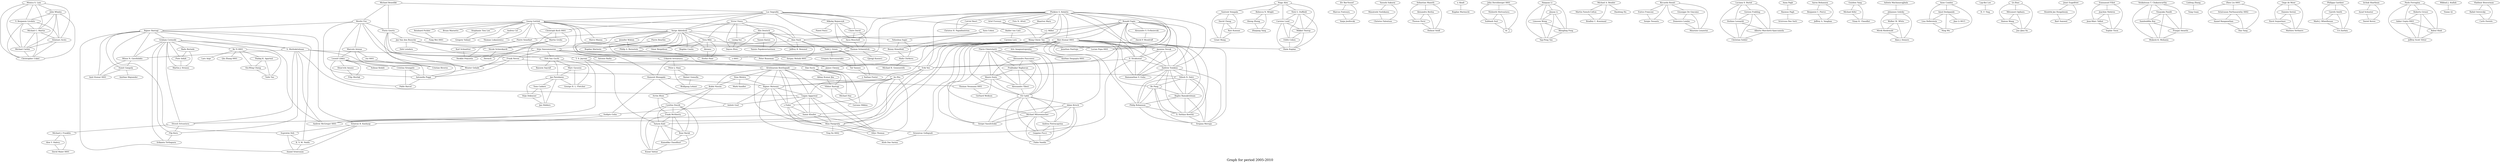 /*****
Graph for period 2005-2010
*****/

graph G {
  graph [splines=true overlap=false]
  node  [shape=ellipse, width=0.3, height=0.3]
  0 [label="Monica S. Lam"];
  1 [label="John Whaley"];
  2 [label="V. Benjamin Livshits"];
  3 [label="Michael C. Martin"];
  4 [label="Dzintars Avots"];
  5 [label="Michael Carbin"];
  6 [label="Christopher Unkel"];
  7 [label="Phokion G. Kolaitis"];
  8 [label="Ronald Fagin"];
  9 [label="Ravi Kumar 0001"];
  10 [label="Jasmine Novak"];
  11 [label="D. Sivakumar"];
  12 [label="Andrew Tomkins"];
  13 [label="Ariel Fuxman"];
  14 [label="e J. Miller"];
  15 [label="Wang Chiew Tan"];
  16 [label="Ramanathan V. Guha"];
  17 [label="Noga Alon"];
  18 [label="Nick G. Duffield"];
  19 [label="Carsten Lund"];
  20 [label="Mikkel Thorup"];
  21 [label="Santosh Vempala"];
  22 [label="Rebecca N. Wright"];
  23 [label="Michael Benedikt"];
  24 [label="Wenfei Fan"];
  25 [label="Floris Geerts"];
  26 [label="Luc Segoufin"];
  27 [label="Marcelo Arenas"];
  28 [label="Leonid Libkin"];
  29 [label="Rajeev Rastogi"];
  30 [label="Jan Van den Bussche"];
  31 [label="Victor Vianu"];
  32 [label="Georg Gottlob"];
  33 [label="Christoph Koch 0001"];
  34 [label="Serge Abiteboul"];
  35 [label="Tova Milo"];
  36 [label="Alin Deutsch"];
  37 [label="Alan Nash"];
  38 [label="Dirk Leinders"];
  39 [label="Stijn Vansummeren"];
  40 [label="Dirk Van Gucht"];
  41 [label="Ziv Bar-Yossef"];
  42 [label="Marcus Fontoura"];
  43 [label="Vanja Josifovski"];
  44 [label="David Cheng"];
  45 [label="Ravi Kannan"];
  46 [label="Grant Wang"];
  47 [label="Sara Cohen"];
  48 [label="Yehoshua Sagiv"];
  49 [label="Martin Grohe"];
  50 [label="Sheng Zhong"];
  51 [label="Zhiqiang Yang"];
  52 [label="Omar Benjelloun"];
  53 [label="Jennifer Widom"];
  54 [label="Philip A. Bernstein"];
  55 [label="Abrams"];
  56 [label="Stefan Haar"];
  57 [label="Nicole Schweikardt"];
  58 [label="Utkarsh Srivastava"];
  59 [label="Kamesh Munagala"];
  60 [label="Krishnaram Kenthapadi"];
  61 [label="Yannis Katsis"];
  62 [label="Yannis Papakonstantinou"];
  63 [label="Graham Cormode"];
  64 [label="S. Muthukrishnan"];
  65 [label="Minos N. Garofalakis"];
  66 [label="Yasushi Sakurai"];
  67 [label="Masatoshi Yoshikawa"];
  68 [label="Christos Faloutsos"];
  69 [label="Sergey Melnik 0001"];
  70 [label="Nina Mishra"];
  71 [label="Kobbi Nissim"];
  72 [label="Avrim Blum"];
  73 [label="Cynthia Dwork"];
  74 [label="Frank McSherry"];
  75 [label="Sebastian Maneth"];
  76 [label="Alexandru Berlea"];
  77 [label="Thomas Perst"];
  78 [label="Helmut Seidl"];
  79 [label="n Abadi"];
  80 [label="Bogdan Warinschi"];
  81 [label="John Hershberger 0001"];
  82 [label="Nisheeth Shrivastava"];
  83 [label="Subhash Suri"];
  84 [label="th"];
  85 [label="Bassem Sayrafi"];
  86 [label="Haiquan Li"];
  87 [label="Jinyan Li"];
  88 [label="Limsoon Wong"];
  89 [label="Mengling Feng"];
  90 [label="Yap-Peng Tan"];
  91 [label="Sumit Ganguly"];
  92 [label="Amit Kumar 0001"];
  93 [label="Solmaz Kolahi"];
  94 [label="Michael A. Bender"];
  95 [label="Martin Farach-Colton"];
  96 [label="Bradley C. Kuszmaul"];
  97 [label="Haodong Hu"];
  98 [label="Reinhard Pichler"];
  99 [label="Fang Wei 0001"];
  100 [label="Jonathan Panttaja"];
  101 [label="T. S. Jayram"];
  102 [label="Erik Vee"];
  103 [label="Benny Kimelfeld"];
  104 [label="An Zhu"];
  105 [label="Mark Sandler"];
  106 [label="Rajeev Motwani"];
  107 [label="Mikolaj Bojanczyk"];
  108 [label="Claire David"];
  109 [label="Anca Muscholl"];
  110 [label="Thomas Schwentick"];
  111 [label="Riccardo Rosati"];
  112 [label="Enrico Franconi"];
  113 [label="Sergio Tessaris"];
  114 [label="Gagan Aggarwal"];
  115 [label="s Feder"];
  116 [label="Samir Khuller"];
  117 [label="Rina Panigrahy"];
  118 [label="Dilys Thomas"];
  119 [label="Ashish Goel"];
  120 [label="Srinivas R. Kashyap"];
  121 [label="Sreenivas Gollapudi"];
  122 [label="Ying Xu 0002"];
  123 [label="Supratim Deb"];
  124 [label="K. V. M. Naidu"];
  125 [label="Anand Srinivasan"];
  126 [label="Marc Gyssens"];
  127 [label="Jan Paredaens"];
  128 [label="George H. L. Fletcher"];
  129 [label="Toon Calders"];
  130 [label="Stijn Dekeyser"];
  131 [label="Jan Hidders"];
  132 [label="Luciana S. Buriol"];
  133 [label="Gereon Frahling"];
  134 [label="Stefano Leonardi"];
  135 [label="Alberto Marchetti-Spaccamela"];
  136 [label="Christian Sohler"];
  137 [label="Anna Pagh"];
  138 [label="Rasmus Pagh"];
  139 [label="Liying Sui"];
  140 [label="Dayou Zhou"];
  141 [label="Aaron Bohannon"];
  142 [label="Benjamin C. Pierce"];
  143 [label="Jeffrey A. Vaughan"];
  144 [label="Guizhen Yang"];
  145 [label="Michael Kifer"];
  146 [label="Vinay K. Chaudhri"];
  147 [label="Sudipto Guha"];
  148 [label="Andrew McGregor 0001"];
  149 [label="Divesh Srivastava"];
  150 [label="Ashwin Machanavajjhala"];
  151 [label="Johannes Gehrke"];
  152 [label="Anne Condon"];
  153 [label="Amol Deshpande"];
  154 [label="Lisa Hellerstein"];
  155 [label="Ning Wu"];
  156 [label="Hernich"];
  157 [label="Flip Korn"];
  158 [label="Michael J. Franklin"];
  159 [label="Anirban Majumder"];
  160 [label="Lap-Kei Lee"];
  161 [label="H. F. Ting"];
  162 [label="Alon Y. Halevy"];
  163 [label="David Maier 0001"];
  164 [label="Qi Zhao"];
  165 [label="Mitsunori Ogihara"];
  166 [label="Haixun Wang"];
  167 [label="Jun (Jim) Xu"];
  168 [label="Walker M. White"];
  169 [label="Mirek Riedewald"];
  170 [label="Alan J. Demers"];
  171 [label="Maarten Marx"];
  172 [label="Balder ten Cate"];
  173 [label="Joost Engelfriet"];
  174 [label="Hendrik Jan Hoogeboom"];
  175 [label="Bart Samwel"];
  176 [label="Gjergji Kasneci"];
  177 [label="Frank Neven"];
  178 [label="Dan Suciu"];
  179 [label="s 0001"];
  180 [label="Emmanuel Filiot"];
  181 [label="Joachim Niehren"];
  182 [label="Jean-Marc Talbot"];
  183 [label="Sophie Tison"];
  184 [label="Nilesh N. Dalvi"];
  185 [label="Pierre Senellart"];
  186 [label="Bogdan Cautis"];
  187 [label="Giuseppe De Giacomo"];
  188 [label="Domenico Lembo"];
  189 [label="Maurizio Lenzerini"];
  190 [label="Todd J. Green"];
  191 [label="Gregory Karvounarakis"];
  192 [label="Val Tannen"];
  193 [label="Antonio Badia"];
  194 [label="Carsten Lutz"];
  195 [label="Satyen Kale"];
  196 [label="Venkatesan T. Chakaravarthy"];
  197 [label="Vinayaka Pandit"];
  198 [label="Sambuddha Roy"];
  199 [label="Pranjal Awasthi"];
  200 [label="Mukesh K. Mohania"];
  201 [label="Lucian Popa 0001"];
  202 [label="Flavio Chierichetti"];
  203 [label="Alessandro Panconesi"];
  204 [label="Prabhakar Raghavan"];
  205 [label="Mauro Sozio"];
  206 [label="Alessandro Tiberi"];
  207 [label="Eli Upfal"];
  208 [label="Peter J. Haas"];
  209 [label="Boaz Barak"];
  210 [label="Kamalika Chaudhuri"];
  211 [label="Kunal Talwar"];
  212 [label="Edith Cohen"];
  213 [label="Haim Kaplan"];
  214 [label="Linfeng Zhang"];
  215 [label="Yong Guan"];
  216 [label="Rainer Gemulla"];
  217 [label="Wolfgang Lehner"];
  218 [label="Karl Schnaitter"];
  219 [label="Neoklis Polyzotis"];
  220 [label="Pawel Parys"];
  221 [label="Zhen Liu 0001"];
  222 [label="Srinivasan Parthasarathy 0002"];
  223 [label="Anand Ranganathan"];
  224 [label="Hao Yang"];
  225 [label="Srikanta Tirthapura"];
  226 [label="Oege de Moor"];
  227 [label="Damien Sereni"];
  228 [label="Pavel Avgustinov"];
  229 [label="Mathieu Verbaere"];
  230 [label="J. Nathan Foster"];
  231 [label="Alexandre V. Evfimievski"];
  232 [label="David P. Woodruff"];
  233 [label="Foto N. Afrati"];
  234 [label="Jeffrey B. Remmel"];
  235 [label="rez 0001"];
  236 [label="Cristian Riveros"];
  237 [label="Atish Das Sarma"];
  238 [label="Thomas Neumann 0001"];
  239 [label="Gerhard Weikum"];
  240 [label="Peter Buneman"];
  241 [label="James Cheney"];
  242 [label="Wouter Gelade"];
  243 [label="Cristina Sirangelo"];
  244 [label="Philippa Gardner"];
  245 [label="Gareth Smith"];
  246 [label="Mark J. Wheelhouse"];
  247 [label="Uri Zarfaty"];
  248 [label="Antonella Poggi"];
  249 [label="Aris Anagnostopoulos"];
  250 [label="Anirban Dasgupta 0001"];
  251 [label="Izchak Sharfman"];
  252 [label="Assaf Schuster"];
  253 [label="Daniel Keren"];
  254 [label="Abhay Kumar Jha"];
  255 [label="Vibhor Rastogi"];
  256 [label="Paolo Ferragina"];
  257 [label="Roberto Grossi"];
  258 [label="Ankur Gupta 0003"];
  259 [label="Rahul Shah"];
  260 [label="Jeffrey Scott Vitter"];
  261 [label="Stephanie Tien Lee"];
  262 [label="Gregory Valiant"];
  263 [label="Andrea Cal"];
  264 [label="Thomas Lukasiewicz"];
  265 [label="Marco Manna"];
  266 [label="Bruno Marnette"];
  267 [label="Shun'ichi Amano"];
  268 [label="Filip Murlak"];
  269 [label="Pablo Barcel"];
  270 [label="Jian Li 0015"];
  271 [label="Radu Berinde"];
  272 [label="Piotr Indyk"];
  273 [label="Martin J. Strauss"];
  274 [label="Ke Yi 0001"];
  275 [label="Rada Chirkova"];
  276 [label="Michael R. Genesereth"];
  277 [label="Qin Zhang 0001"];
  278 [label="Lars Arge"];
  279 [label="Pankaj K. Agarwal"];
  280 [label="Siu-Wing Cheng"];
  281 [label="Yufei Tao"];
  282 [label="Mikhail J. Atallah"];
  283 [label="Yinian Qi"];
  284 [label="Catriel Beeri"];
  285 [label="Christos H. Papadimitriou"];
  286 [label="Vladimir Braverman"];
  287 [label="Rafail Ostrovsky"];
  288 [label="Carlo Zaniolo"];
  289 [label="Pierre Bourhis"];
  290 [label="Bogdan Marinoiu"];
  291 [label="Srinivasa Rao Satti"];
  292 [label="Adam Kirsch"];
  293 [label="Michael Mitzenmacher"];
  294 [label="Andrea Pietracaprina"];
  295 [label="Geppino Pucci"];
  296 [label="Fabio Vandin"];
  297 [label="Sergei Vassilvitskii"];
  298 [label="Bo Pang"];
  299 [label="Raghu Ramakrishnan"];
  300 [label="Philip Bohannon"];
  301 [label="S. Sathiya Keerthi"];
  302 [label="Srujana Merugu"];
  303 [label="Michael Hay"];
  304 [label="Gerome Miklau"];
  0 -- 1;
  0 -- 2;
  0 -- 3;
  0 -- 4;
  0 -- 5;
  0 -- 6;
  1 -- 2;
  1 -- 3;
  1 -- 4;
  1 -- 5;
  1 -- 6;
  2 -- 3;
  2 -- 4;
  2 -- 5;
  2 -- 6;
  3 -- 4;
  3 -- 5;
  3 -- 6;
  4 -- 5;
  4 -- 6;
  5 -- 6;
  7 -- 8;
  7 -- 9;
  7 -- 10;
  7 -- 11;
  7 -- 12;
  7 -- 13;
  7 -- 14;
  7 -- 15;
  7 -- 37;
  7 -- 100;
  7 -- 101;
  7 -- 102;
  7 -- 171;
  7 -- 201;
  7 -- 233;
  7 -- 284;
  7 -- 285;
  8 -- 9;
  8 -- 10;
  8 -- 11;
  8 -- 12;
  8 -- 14;
  8 -- 15;
  8 -- 16;
  8 -- 37;
  8 -- 102;
  8 -- 201;
  8 -- 231;
  8 -- 232;
  9 -- 10;
  9 -- 11;
  9 -- 12;
  9 -- 16;
  9 -- 102;
  9 -- 106;
  9 -- 117;
  9 -- 121;
  9 -- 122;
  9 -- 184;
  9 -- 202;
  9 -- 207;
  9 -- 249;
  9 -- 250;
  9 -- 292;
  9 -- 293;
  9 -- 297;
  9 -- 298;
  9 -- 299;
  9 -- 300;
  9 -- 301;
  9 -- 302;
  10 -- 11;
  10 -- 12;
  10 -- 16;
  11 -- 12;
  11 -- 16;
  11 -- 102;
  11 -- 121;
  12 -- 16;
  12 -- 184;
  12 -- 298;
  12 -- 299;
  12 -- 300;
  12 -- 301;
  12 -- 302;
  13 -- 14;
  13 -- 15;
  14 -- 15;
  15 -- 39;
  15 -- 100;
  15 -- 201;
  15 -- 240;
  15 -- 241;
  17 -- 18;
  17 -- 19;
  17 -- 20;
  17 -- 21;
  17 -- 22;
  18 -- 19;
  18 -- 20;
  18 -- 212;
  18 -- 213;
  19 -- 20;
  19 -- 212;
  19 -- 213;
  20 -- 212;
  20 -- 213;
  21 -- 44;
  21 -- 45;
  21 -- 46;
  22 -- 50;
  22 -- 51;
  23 -- 24;
  23 -- 25;
  23 -- 26;
  24 -- 25;
  24 -- 27;
  24 -- 28;
  24 -- 29;
  24 -- 177;
  24 -- 242;
  24 -- 248;
  25 -- 30;
  25 -- 177;
  25 -- 242;
  25 -- 248;
  26 -- 31;
  26 -- 32;
  26 -- 33;
  26 -- 34;
  26 -- 107;
  26 -- 108;
  26 -- 109;
  26 -- 110;
  26 -- 172;
  27 -- 28;
  27 -- 235;
  27 -- 236;
  28 -- 93;
  28 -- 243;
  28 -- 248;
  28 -- 267;
  28 -- 268;
  28 -- 269;
  29 -- 63;
  29 -- 64;
  29 -- 65;
  29 -- 91;
  29 -- 92;
  29 -- 120;
  29 -- 123;
  29 -- 124;
  29 -- 125;
  30 -- 38;
  30 -- 39;
  30 -- 40;
  30 -- 57;
  31 -- 34;
  31 -- 35;
  31 -- 36;
  31 -- 37;
  31 -- 139;
  31 -- 140;
  32 -- 33;
  32 -- 34;
  32 -- 37;
  32 -- 49;
  32 -- 98;
  32 -- 99;
  32 -- 110;
  32 -- 179;
  32 -- 185;
  32 -- 261;
  32 -- 262;
  32 -- 263;
  32 -- 264;
  32 -- 265;
  32 -- 266;
  33 -- 49;
  33 -- 57;
  33 -- 238;
  34 -- 35;
  34 -- 48;
  34 -- 52;
  34 -- 53;
  34 -- 54;
  34 -- 55;
  34 -- 56;
  34 -- 103;
  34 -- 185;
  34 -- 186;
  34 -- 219;
  34 -- 265;
  34 -- 289;
  34 -- 290;
  35 -- 52;
  35 -- 55;
  35 -- 56;
  35 -- 186;
  35 -- 213;
  36 -- 37;
  36 -- 61;
  36 -- 62;
  36 -- 139;
  36 -- 140;
  36 -- 234;
  37 -- 54;
  37 -- 69;
  37 -- 190;
  37 -- 201;
  37 -- 234;
  39 -- 40;
  39 -- 177;
  39 -- 193;
  39 -- 240;
  39 -- 241;
  39 -- 242;
  40 -- 85;
  40 -- 126;
  40 -- 127;
  40 -- 128;
  41 -- 42;
  41 -- 43;
  42 -- 43;
  44 -- 45;
  44 -- 46;
  45 -- 46;
  47 -- 48;
  47 -- 103;
  48 -- 103;
  48 -- 275;
  49 -- 57;
  49 -- 156;
  50 -- 51;
  53 -- 54;
  53 -- 58;
  53 -- 59;
  54 -- 69;
  55 -- 56;
  57 -- 156;
  58 -- 59;
  58 -- 60;
  58 -- 208;
  59 -- 106;
  59 -- 119;
  59 -- 147;
  60 -- 70;
  60 -- 71;
  60 -- 104;
  60 -- 106;
  60 -- 114;
  60 -- 115;
  60 -- 116;
  60 -- 117;
  60 -- 118;
  61 -- 62;
  63 -- 64;
  63 -- 65;
  63 -- 148;
  63 -- 149;
  63 -- 157;
  63 -- 225;
  63 -- 271;
  63 -- 272;
  63 -- 273;
  63 -- 274;
  64 -- 65;
  64 -- 101;
  64 -- 102;
  64 -- 114;
  64 -- 148;
  64 -- 149;
  64 -- 157;
  65 -- 91;
  65 -- 92;
  66 -- 67;
  66 -- 68;
  67 -- 68;
  70 -- 71;
  70 -- 105;
  70 -- 106;
  71 -- 72;
  71 -- 73;
  71 -- 74;
  72 -- 73;
  72 -- 74;
  73 -- 74;
  73 -- 195;
  73 -- 209;
  73 -- 210;
  73 -- 211;
  74 -- 195;
  74 -- 209;
  74 -- 210;
  74 -- 211;
  75 -- 76;
  75 -- 77;
  75 -- 78;
  76 -- 77;
  76 -- 78;
  77 -- 78;
  79 -- 80;
  81 -- 82;
  81 -- 83;
  81 -- 84;
  82 -- 83;
  82 -- 84;
  83 -- 84;
  84 -- 84;
  86 -- 87;
  86 -- 88;
  86 -- 89;
  86 -- 90;
  87 -- 88;
  87 -- 89;
  87 -- 90;
  88 -- 89;
  88 -- 90;
  89 -- 90;
  91 -- 92;
  91 -- 159;
  94 -- 95;
  94 -- 96;
  94 -- 97;
  95 -- 96;
  98 -- 99;
  101 -- 102;
  101 -- 148;
  101 -- 195;
  102 -- 104;
  102 -- 148;
  102 -- 195;
  103 -- 275;
  104 -- 106;
  104 -- 114;
  104 -- 115;
  104 -- 116;
  104 -- 117;
  104 -- 118;
  106 -- 114;
  106 -- 115;
  106 -- 117;
  106 -- 119;
  106 -- 122;
  107 -- 108;
  107 -- 109;
  107 -- 110;
  107 -- 220;
  108 -- 109;
  108 -- 110;
  109 -- 110;
  110 -- 176;
  110 -- 177;
  110 -- 178;
  110 -- 179;
  111 -- 112;
  111 -- 113;
  111 -- 187;
  111 -- 188;
  111 -- 189;
  112 -- 113;
  114 -- 115;
  114 -- 116;
  114 -- 117;
  114 -- 118;
  114 -- 119;
  115 -- 116;
  115 -- 117;
  115 -- 118;
  116 -- 117;
  116 -- 118;
  116 -- 120;
  117 -- 118;
  117 -- 121;
  117 -- 122;
  117 -- 237;
  119 -- 147;
  120 -- 123;
  120 -- 124;
  120 -- 125;
  121 -- 237;
  123 -- 124;
  123 -- 125;
  124 -- 125;
  126 -- 127;
  126 -- 128;
  127 -- 128;
  127 -- 129;
  127 -- 130;
  127 -- 131;
  129 -- 130;
  129 -- 131;
  130 -- 131;
  132 -- 133;
  132 -- 134;
  132 -- 135;
  132 -- 136;
  133 -- 134;
  133 -- 135;
  133 -- 136;
  134 -- 135;
  134 -- 136;
  135 -- 136;
  137 -- 138;
  138 -- 291;
  139 -- 140;
  141 -- 142;
  141 -- 143;
  142 -- 143;
  144 -- 145;
  144 -- 146;
  145 -- 146;
  147 -- 148;
  147 -- 149;
  149 -- 157;
  149 -- 158;
  150 -- 151;
  151 -- 168;
  151 -- 169;
  151 -- 170;
  152 -- 153;
  152 -- 154;
  152 -- 155;
  153 -- 154;
  153 -- 155;
  153 -- 270;
  154 -- 155;
  157 -- 225;
  158 -- 162;
  158 -- 163;
  160 -- 161;
  162 -- 163;
  164 -- 165;
  164 -- 166;
  164 -- 167;
  165 -- 166;
  165 -- 167;
  166 -- 167;
  168 -- 169;
  168 -- 170;
  169 -- 170;
  171 -- 172;
  172 -- 194;
  173 -- 174;
  173 -- 175;
  174 -- 175;
  177 -- 178;
  177 -- 242;
  177 -- 248;
  178 -- 184;
  178 -- 254;
  178 -- 255;
  178 -- 303;
  178 -- 304;
  180 -- 181;
  180 -- 182;
  180 -- 183;
  181 -- 182;
  181 -- 183;
  182 -- 183;
  184 -- 298;
  184 -- 299;
  184 -- 300;
  184 -- 301;
  184 -- 302;
  185 -- 218;
  185 -- 219;
  187 -- 188;
  187 -- 189;
  188 -- 189;
  190 -- 191;
  190 -- 192;
  190 -- 230;
  191 -- 192;
  192 -- 230;
  195 -- 209;
  195 -- 210;
  195 -- 211;
  196 -- 197;
  196 -- 198;
  196 -- 199;
  196 -- 200;
  197 -- 198;
  197 -- 199;
  197 -- 200;
  198 -- 199;
  198 -- 200;
  199 -- 200;
  202 -- 203;
  202 -- 204;
  202 -- 205;
  202 -- 206;
  202 -- 207;
  202 -- 293;
  202 -- 297;
  203 -- 204;
  203 -- 205;
  203 -- 206;
  203 -- 207;
  204 -- 205;
  204 -- 206;
  204 -- 207;
  205 -- 206;
  205 -- 207;
  205 -- 238;
  205 -- 239;
  206 -- 207;
  207 -- 292;
  207 -- 293;
  207 -- 294;
  207 -- 295;
  207 -- 296;
  207 -- 297;
  208 -- 216;
  208 -- 217;
  209 -- 210;
  209 -- 211;
  210 -- 211;
  212 -- 213;
  214 -- 215;
  216 -- 217;
  218 -- 219;
  221 -- 222;
  221 -- 223;
  221 -- 224;
  222 -- 223;
  222 -- 224;
  223 -- 224;
  226 -- 227;
  226 -- 228;
  226 -- 229;
  227 -- 228;
  227 -- 229;
  228 -- 229;
  231 -- 232;
  235 -- 236;
  238 -- 239;
  240 -- 241;
  242 -- 248;
  243 -- 248;
  243 -- 269;
  244 -- 245;
  244 -- 246;
  244 -- 247;
  245 -- 246;
  245 -- 247;
  246 -- 247;
  248 -- 269;
  249 -- 250;
  251 -- 252;
  251 -- 253;
  252 -- 253;
  254 -- 255;
  255 -- 303;
  255 -- 304;
  256 -- 257;
  256 -- 258;
  256 -- 259;
  256 -- 260;
  257 -- 258;
  257 -- 259;
  257 -- 260;
  258 -- 259;
  258 -- 260;
  259 -- 260;
  261 -- 262;
  263 -- 264;
  267 -- 268;
  271 -- 272;
  271 -- 273;
  272 -- 273;
  274 -- 277;
  274 -- 278;
  274 -- 279;
  274 -- 280;
  274 -- 281;
  275 -- 276;
  279 -- 280;
  279 -- 281;
  280 -- 281;
  282 -- 283;
  284 -- 285;
  286 -- 287;
  286 -- 288;
  287 -- 288;
  289 -- 290;
  292 -- 293;
  292 -- 294;
  292 -- 295;
  292 -- 296;
  292 -- 297;
  293 -- 294;
  293 -- 295;
  293 -- 296;
  293 -- 297;
  294 -- 295;
  294 -- 296;
  295 -- 296;
  298 -- 299;
  298 -- 300;
  298 -- 301;
  298 -- 302;
  299 -- 300;
  299 -- 301;
  299 -- 302;
  300 -- 301;
  300 -- 302;
  301 -- 302;
  303 -- 304;
  label = "\nGraph for period 2005-2010\n";  fontsize=24;
}
